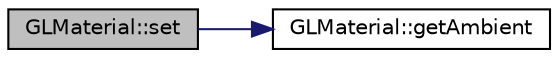 digraph "GLMaterial::set"
{
 // INTERACTIVE_SVG=YES
  edge [fontname="Helvetica",fontsize="10",labelfontname="Helvetica",labelfontsize="10"];
  node [fontname="Helvetica",fontsize="10",shape=record];
  rankdir="LR";
  Node1 [label="GLMaterial::set",height=0.2,width=0.4,color="black", fillcolor="grey75", style="filled", fontcolor="black"];
  Node1 -> Node2 [color="midnightblue",fontsize="10",style="solid",fontname="Helvetica"];
  Node2 [label="GLMaterial::getAmbient",height=0.2,width=0.4,color="black", fillcolor="white", style="filled",URL="$d0/dcb/class_g_l_material.html#a1cf76a26eadcc75307903608600c6d46"];
}
